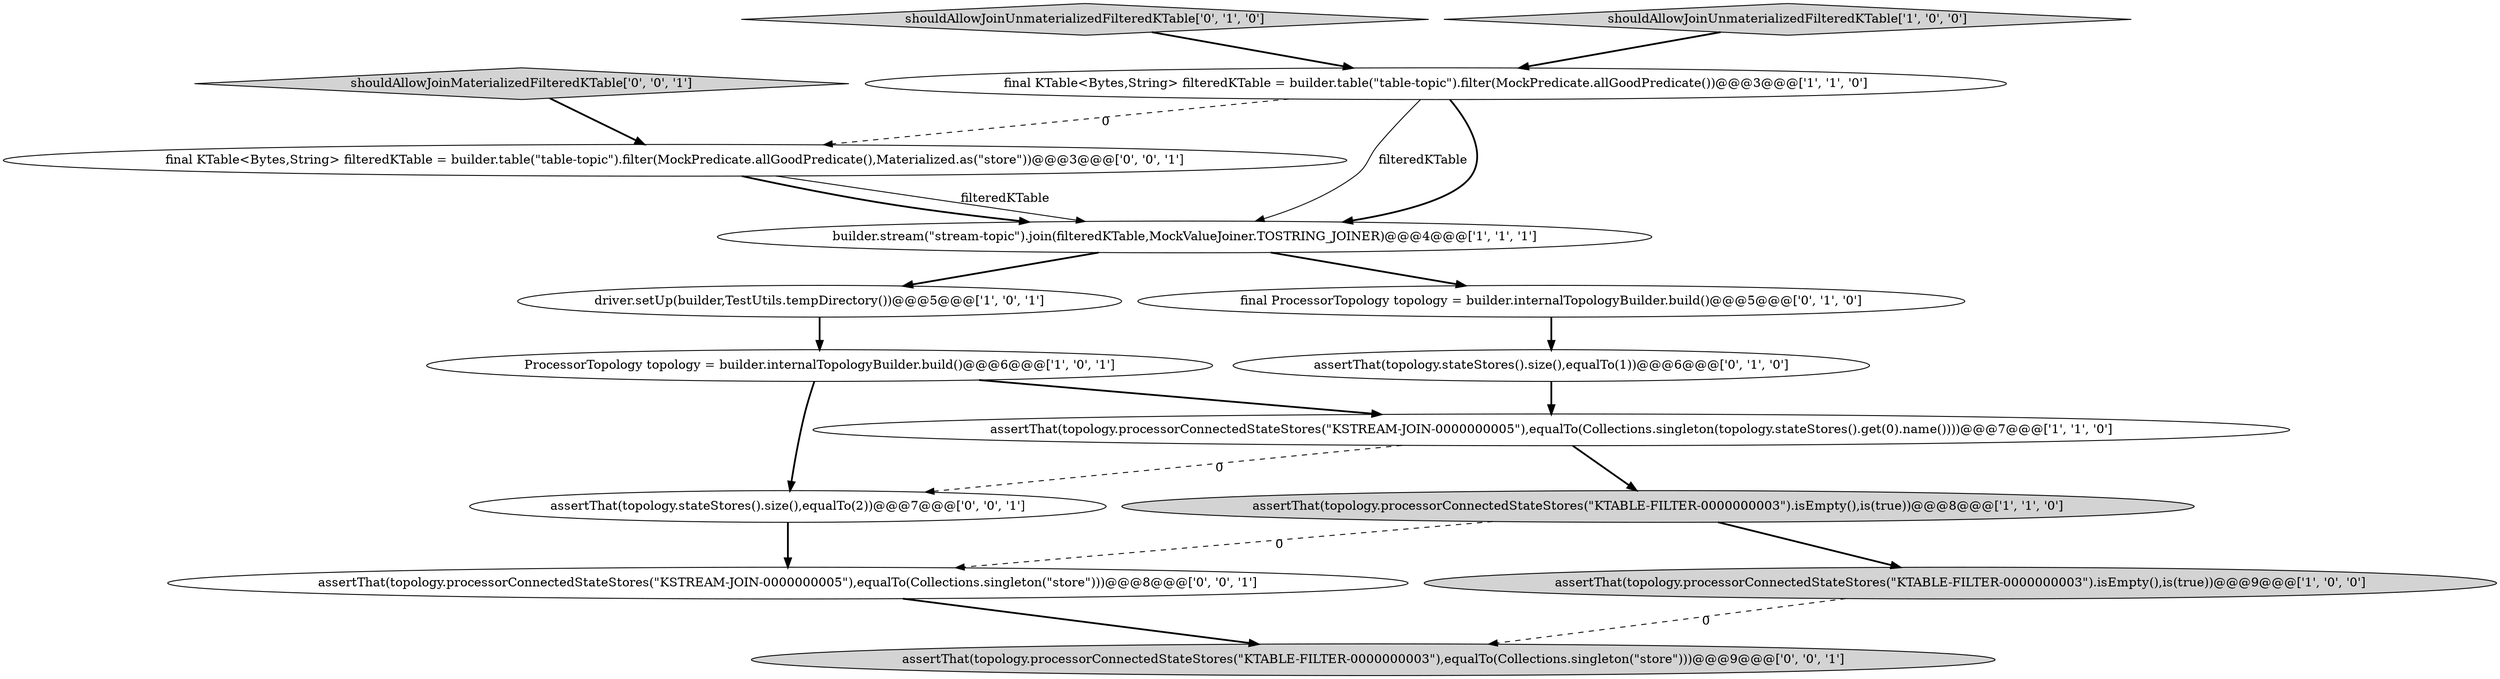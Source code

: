 digraph {
9 [style = filled, label = "final ProcessorTopology topology = builder.internalTopologyBuilder.build()@@@5@@@['0', '1', '0']", fillcolor = white, shape = ellipse image = "AAA0AAABBB2BBB"];
2 [style = filled, label = "driver.setUp(builder,TestUtils.tempDirectory())@@@5@@@['1', '0', '1']", fillcolor = white, shape = ellipse image = "AAA0AAABBB1BBB"];
10 [style = filled, label = "shouldAllowJoinUnmaterializedFilteredKTable['0', '1', '0']", fillcolor = lightgray, shape = diamond image = "AAA0AAABBB2BBB"];
11 [style = filled, label = "assertThat(topology.stateStores().size(),equalTo(2))@@@7@@@['0', '0', '1']", fillcolor = white, shape = ellipse image = "AAA0AAABBB3BBB"];
5 [style = filled, label = "assertThat(topology.processorConnectedStateStores(\"KTABLE-FILTER-0000000003\").isEmpty(),is(true))@@@8@@@['1', '1', '0']", fillcolor = lightgray, shape = ellipse image = "AAA0AAABBB1BBB"];
13 [style = filled, label = "shouldAllowJoinMaterializedFilteredKTable['0', '0', '1']", fillcolor = lightgray, shape = diamond image = "AAA0AAABBB3BBB"];
15 [style = filled, label = "assertThat(topology.processorConnectedStateStores(\"KSTREAM-JOIN-0000000005\"),equalTo(Collections.singleton(\"store\")))@@@8@@@['0', '0', '1']", fillcolor = white, shape = ellipse image = "AAA0AAABBB3BBB"];
3 [style = filled, label = "assertThat(topology.processorConnectedStateStores(\"KSTREAM-JOIN-0000000005\"),equalTo(Collections.singleton(topology.stateStores().get(0).name())))@@@7@@@['1', '1', '0']", fillcolor = white, shape = ellipse image = "AAA0AAABBB1BBB"];
0 [style = filled, label = "assertThat(topology.processorConnectedStateStores(\"KTABLE-FILTER-0000000003\").isEmpty(),is(true))@@@9@@@['1', '0', '0']", fillcolor = lightgray, shape = ellipse image = "AAA0AAABBB1BBB"];
1 [style = filled, label = "ProcessorTopology topology = builder.internalTopologyBuilder.build()@@@6@@@['1', '0', '1']", fillcolor = white, shape = ellipse image = "AAA0AAABBB1BBB"];
7 [style = filled, label = "builder.stream(\"stream-topic\").join(filteredKTable,MockValueJoiner.TOSTRING_JOINER)@@@4@@@['1', '1', '1']", fillcolor = white, shape = ellipse image = "AAA0AAABBB1BBB"];
12 [style = filled, label = "final KTable<Bytes,String> filteredKTable = builder.table(\"table-topic\").filter(MockPredicate.allGoodPredicate(),Materialized.as(\"store\"))@@@3@@@['0', '0', '1']", fillcolor = white, shape = ellipse image = "AAA0AAABBB3BBB"];
8 [style = filled, label = "assertThat(topology.stateStores().size(),equalTo(1))@@@6@@@['0', '1', '0']", fillcolor = white, shape = ellipse image = "AAA0AAABBB2BBB"];
14 [style = filled, label = "assertThat(topology.processorConnectedStateStores(\"KTABLE-FILTER-0000000003\"),equalTo(Collections.singleton(\"store\")))@@@9@@@['0', '0', '1']", fillcolor = lightgray, shape = ellipse image = "AAA0AAABBB3BBB"];
6 [style = filled, label = "shouldAllowJoinUnmaterializedFilteredKTable['1', '0', '0']", fillcolor = lightgray, shape = diamond image = "AAA0AAABBB1BBB"];
4 [style = filled, label = "final KTable<Bytes,String> filteredKTable = builder.table(\"table-topic\").filter(MockPredicate.allGoodPredicate())@@@3@@@['1', '1', '0']", fillcolor = white, shape = ellipse image = "AAA0AAABBB1BBB"];
15->14 [style = bold, label=""];
2->1 [style = bold, label=""];
12->7 [style = solid, label="filteredKTable"];
8->3 [style = bold, label=""];
1->3 [style = bold, label=""];
9->8 [style = bold, label=""];
12->7 [style = bold, label=""];
4->7 [style = bold, label=""];
11->15 [style = bold, label=""];
4->12 [style = dashed, label="0"];
1->11 [style = bold, label=""];
7->9 [style = bold, label=""];
0->14 [style = dashed, label="0"];
6->4 [style = bold, label=""];
3->5 [style = bold, label=""];
13->12 [style = bold, label=""];
4->7 [style = solid, label="filteredKTable"];
5->0 [style = bold, label=""];
7->2 [style = bold, label=""];
10->4 [style = bold, label=""];
5->15 [style = dashed, label="0"];
3->11 [style = dashed, label="0"];
}
